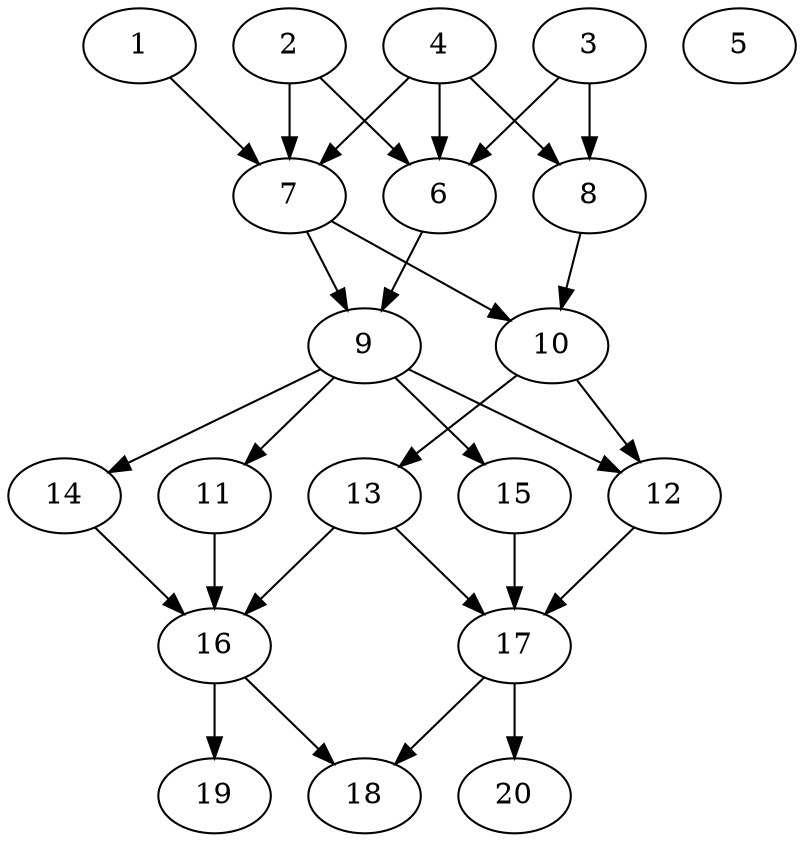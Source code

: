 // DAG automatically generated by daggen at Tue Jul 23 14:22:50 2019
// ./daggen --dot -n 20 --ccr 0.4 --fat 0.5 --regular 0.5 --density 0.6 --mindata 5242880 --maxdata 52428800 
digraph G {
  1 [size="119464960", alpha="0.04", expect_size="47785984"] 
  1 -> 7 [size ="47785984"]
  2 [size="97047040", alpha="0.05", expect_size="38818816"] 
  2 -> 6 [size ="38818816"]
  2 -> 7 [size ="38818816"]
  3 [size="100917760", alpha="0.16", expect_size="40367104"] 
  3 -> 6 [size ="40367104"]
  3 -> 8 [size ="40367104"]
  4 [size="53739520", alpha="0.02", expect_size="21495808"] 
  4 -> 6 [size ="21495808"]
  4 -> 7 [size ="21495808"]
  4 -> 8 [size ="21495808"]
  5 [size="30103040", alpha="0.18", expect_size="12041216"] 
  6 [size="113781760", alpha="0.19", expect_size="45512704"] 
  6 -> 9 [size ="45512704"]
  7 [size="87267840", alpha="0.12", expect_size="34907136"] 
  7 -> 9 [size ="34907136"]
  7 -> 10 [size ="34907136"]
  8 [size="108702720", alpha="0.03", expect_size="43481088"] 
  8 -> 10 [size ="43481088"]
  9 [size="30681600", alpha="0.11", expect_size="12272640"] 
  9 -> 11 [size ="12272640"]
  9 -> 12 [size ="12272640"]
  9 -> 14 [size ="12272640"]
  9 -> 15 [size ="12272640"]
  10 [size="51924480", alpha="0.12", expect_size="20769792"] 
  10 -> 12 [size ="20769792"]
  10 -> 13 [size ="20769792"]
  11 [size="126026240", alpha="0.12", expect_size="50410496"] 
  11 -> 16 [size ="50410496"]
  12 [size="33863680", alpha="0.01", expect_size="13545472"] 
  12 -> 17 [size ="13545472"]
  13 [size="62620160", alpha="0.05", expect_size="25048064"] 
  13 -> 16 [size ="25048064"]
  13 -> 17 [size ="25048064"]
  14 [size="40005120", alpha="0.01", expect_size="16002048"] 
  14 -> 16 [size ="16002048"]
  15 [size="49003520", alpha="0.16", expect_size="19601408"] 
  15 -> 17 [size ="19601408"]
  16 [size="39956480", alpha="0.10", expect_size="15982592"] 
  16 -> 18 [size ="15982592"]
  16 -> 19 [size ="15982592"]
  17 [size="35179520", alpha="0.06", expect_size="14071808"] 
  17 -> 18 [size ="14071808"]
  17 -> 20 [size ="14071808"]
  18 [size="107376640", alpha="0.00", expect_size="42950656"] 
  19 [size="126256640", alpha="0.11", expect_size="50502656"] 
  20 [size="71395840", alpha="0.20", expect_size="28558336"] 
}
